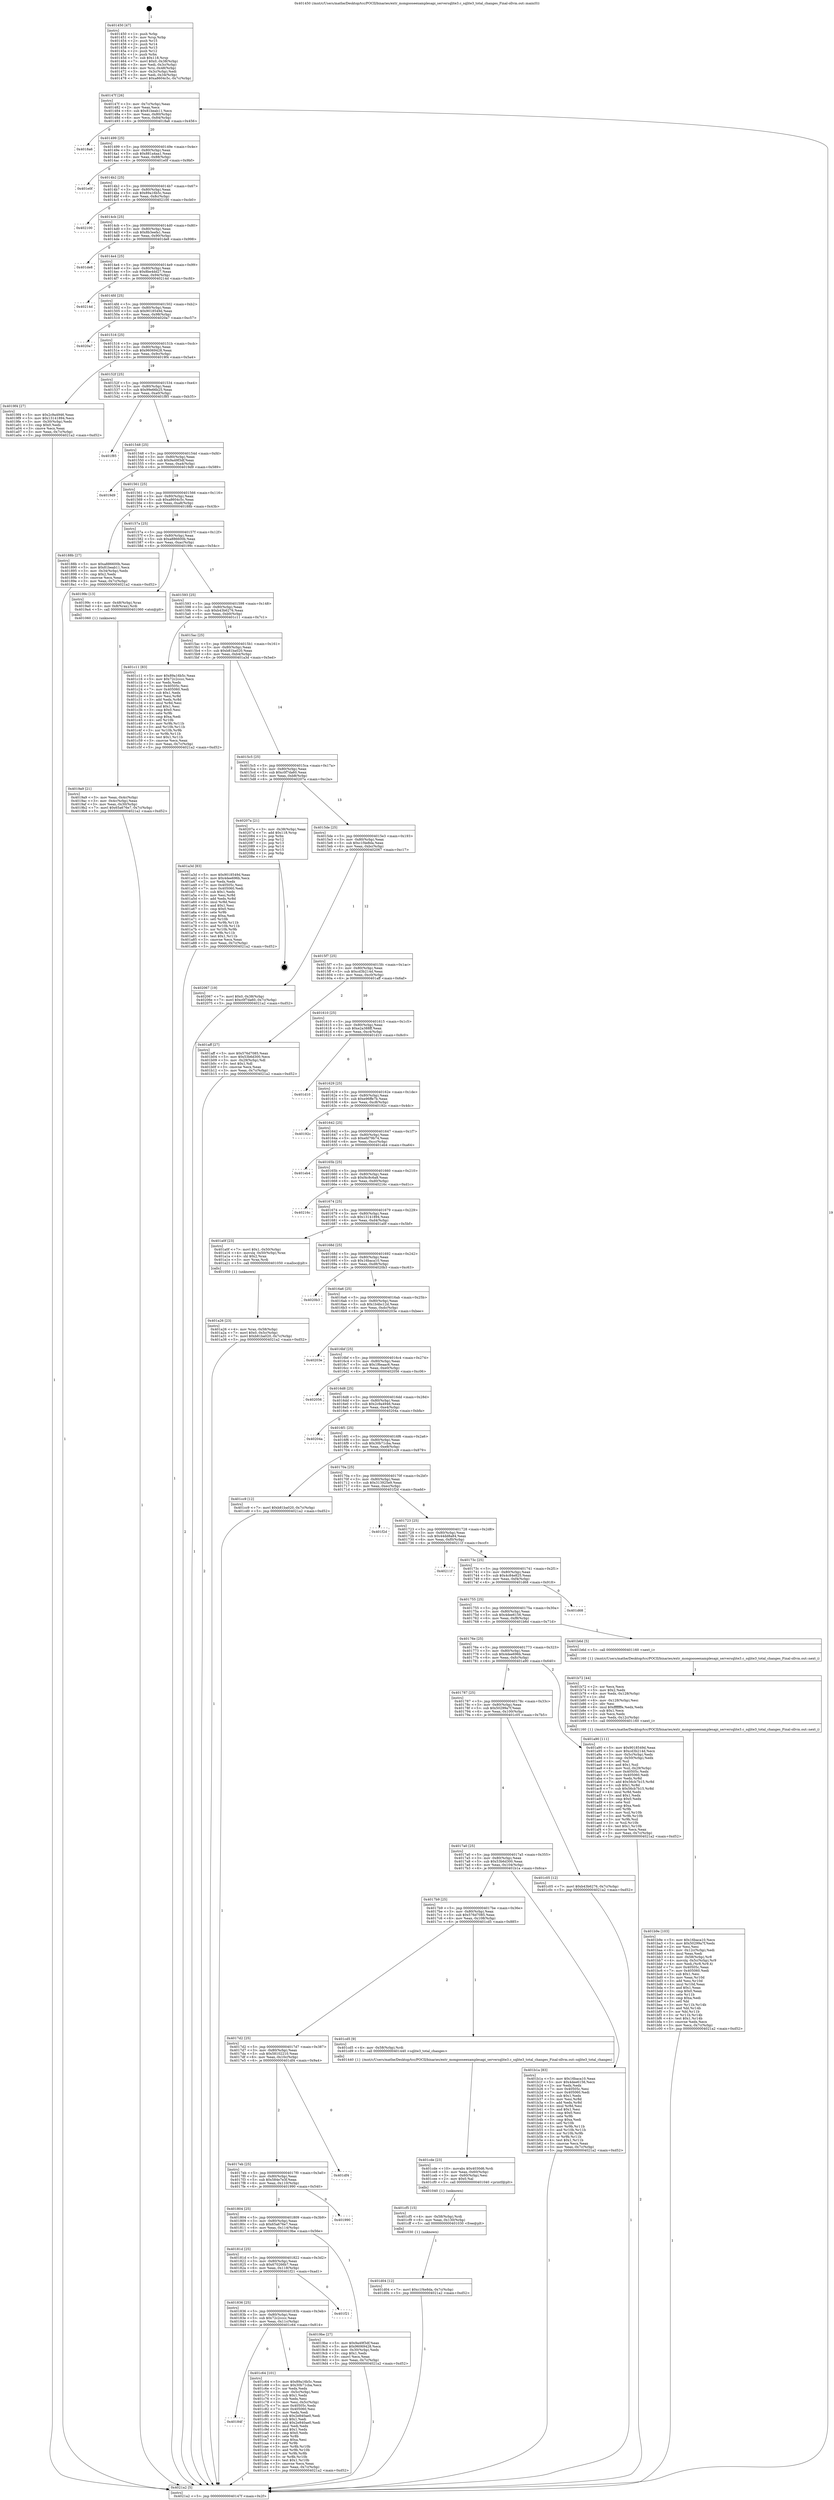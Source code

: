 digraph "0x401450" {
  label = "0x401450 (/mnt/c/Users/mathe/Desktop/tcc/POCII/binaries/extr_mongooseexamplesapi_serversqlite3.c_sqlite3_total_changes_Final-ollvm.out::main(0))"
  labelloc = "t"
  node[shape=record]

  Entry [label="",width=0.3,height=0.3,shape=circle,fillcolor=black,style=filled]
  "0x40147f" [label="{
     0x40147f [26]\l
     | [instrs]\l
     &nbsp;&nbsp;0x40147f \<+3\>: mov -0x7c(%rbp),%eax\l
     &nbsp;&nbsp;0x401482 \<+2\>: mov %eax,%ecx\l
     &nbsp;&nbsp;0x401484 \<+6\>: sub $0x81beab11,%ecx\l
     &nbsp;&nbsp;0x40148a \<+3\>: mov %eax,-0x80(%rbp)\l
     &nbsp;&nbsp;0x40148d \<+6\>: mov %ecx,-0x84(%rbp)\l
     &nbsp;&nbsp;0x401493 \<+6\>: je 00000000004018a6 \<main+0x456\>\l
  }"]
  "0x4018a6" [label="{
     0x4018a6\l
  }", style=dashed]
  "0x401499" [label="{
     0x401499 [25]\l
     | [instrs]\l
     &nbsp;&nbsp;0x401499 \<+5\>: jmp 000000000040149e \<main+0x4e\>\l
     &nbsp;&nbsp;0x40149e \<+3\>: mov -0x80(%rbp),%eax\l
     &nbsp;&nbsp;0x4014a1 \<+5\>: sub $0x881a4aa1,%eax\l
     &nbsp;&nbsp;0x4014a6 \<+6\>: mov %eax,-0x88(%rbp)\l
     &nbsp;&nbsp;0x4014ac \<+6\>: je 0000000000401e0f \<main+0x9bf\>\l
  }"]
  Exit [label="",width=0.3,height=0.3,shape=circle,fillcolor=black,style=filled,peripheries=2]
  "0x401e0f" [label="{
     0x401e0f\l
  }", style=dashed]
  "0x4014b2" [label="{
     0x4014b2 [25]\l
     | [instrs]\l
     &nbsp;&nbsp;0x4014b2 \<+5\>: jmp 00000000004014b7 \<main+0x67\>\l
     &nbsp;&nbsp;0x4014b7 \<+3\>: mov -0x80(%rbp),%eax\l
     &nbsp;&nbsp;0x4014ba \<+5\>: sub $0x89a16b5c,%eax\l
     &nbsp;&nbsp;0x4014bf \<+6\>: mov %eax,-0x8c(%rbp)\l
     &nbsp;&nbsp;0x4014c5 \<+6\>: je 0000000000402100 \<main+0xcb0\>\l
  }"]
  "0x401d04" [label="{
     0x401d04 [12]\l
     | [instrs]\l
     &nbsp;&nbsp;0x401d04 \<+7\>: movl $0xc1f4e8da,-0x7c(%rbp)\l
     &nbsp;&nbsp;0x401d0b \<+5\>: jmp 00000000004021a2 \<main+0xd52\>\l
  }"]
  "0x402100" [label="{
     0x402100\l
  }", style=dashed]
  "0x4014cb" [label="{
     0x4014cb [25]\l
     | [instrs]\l
     &nbsp;&nbsp;0x4014cb \<+5\>: jmp 00000000004014d0 \<main+0x80\>\l
     &nbsp;&nbsp;0x4014d0 \<+3\>: mov -0x80(%rbp),%eax\l
     &nbsp;&nbsp;0x4014d3 \<+5\>: sub $0x8b3eefa1,%eax\l
     &nbsp;&nbsp;0x4014d8 \<+6\>: mov %eax,-0x90(%rbp)\l
     &nbsp;&nbsp;0x4014de \<+6\>: je 0000000000401de8 \<main+0x998\>\l
  }"]
  "0x401cf5" [label="{
     0x401cf5 [15]\l
     | [instrs]\l
     &nbsp;&nbsp;0x401cf5 \<+4\>: mov -0x58(%rbp),%rdi\l
     &nbsp;&nbsp;0x401cf9 \<+6\>: mov %eax,-0x130(%rbp)\l
     &nbsp;&nbsp;0x401cff \<+5\>: call 0000000000401030 \<free@plt\>\l
     | [calls]\l
     &nbsp;&nbsp;0x401030 \{1\} (unknown)\l
  }"]
  "0x401de8" [label="{
     0x401de8\l
  }", style=dashed]
  "0x4014e4" [label="{
     0x4014e4 [25]\l
     | [instrs]\l
     &nbsp;&nbsp;0x4014e4 \<+5\>: jmp 00000000004014e9 \<main+0x99\>\l
     &nbsp;&nbsp;0x4014e9 \<+3\>: mov -0x80(%rbp),%eax\l
     &nbsp;&nbsp;0x4014ec \<+5\>: sub $0x8be4dd27,%eax\l
     &nbsp;&nbsp;0x4014f1 \<+6\>: mov %eax,-0x94(%rbp)\l
     &nbsp;&nbsp;0x4014f7 \<+6\>: je 000000000040214d \<main+0xcfd\>\l
  }"]
  "0x401cde" [label="{
     0x401cde [23]\l
     | [instrs]\l
     &nbsp;&nbsp;0x401cde \<+10\>: movabs $0x4030d6,%rdi\l
     &nbsp;&nbsp;0x401ce8 \<+3\>: mov %eax,-0x60(%rbp)\l
     &nbsp;&nbsp;0x401ceb \<+3\>: mov -0x60(%rbp),%esi\l
     &nbsp;&nbsp;0x401cee \<+2\>: mov $0x0,%al\l
     &nbsp;&nbsp;0x401cf0 \<+5\>: call 0000000000401040 \<printf@plt\>\l
     | [calls]\l
     &nbsp;&nbsp;0x401040 \{1\} (unknown)\l
  }"]
  "0x40214d" [label="{
     0x40214d\l
  }", style=dashed]
  "0x4014fd" [label="{
     0x4014fd [25]\l
     | [instrs]\l
     &nbsp;&nbsp;0x4014fd \<+5\>: jmp 0000000000401502 \<main+0xb2\>\l
     &nbsp;&nbsp;0x401502 \<+3\>: mov -0x80(%rbp),%eax\l
     &nbsp;&nbsp;0x401505 \<+5\>: sub $0x9018549d,%eax\l
     &nbsp;&nbsp;0x40150a \<+6\>: mov %eax,-0x98(%rbp)\l
     &nbsp;&nbsp;0x401510 \<+6\>: je 00000000004020a7 \<main+0xc57\>\l
  }"]
  "0x40184f" [label="{
     0x40184f\l
  }", style=dashed]
  "0x4020a7" [label="{
     0x4020a7\l
  }", style=dashed]
  "0x401516" [label="{
     0x401516 [25]\l
     | [instrs]\l
     &nbsp;&nbsp;0x401516 \<+5\>: jmp 000000000040151b \<main+0xcb\>\l
     &nbsp;&nbsp;0x40151b \<+3\>: mov -0x80(%rbp),%eax\l
     &nbsp;&nbsp;0x40151e \<+5\>: sub $0x96069428,%eax\l
     &nbsp;&nbsp;0x401523 \<+6\>: mov %eax,-0x9c(%rbp)\l
     &nbsp;&nbsp;0x401529 \<+6\>: je 00000000004019f4 \<main+0x5a4\>\l
  }"]
  "0x401c64" [label="{
     0x401c64 [101]\l
     | [instrs]\l
     &nbsp;&nbsp;0x401c64 \<+5\>: mov $0x89a16b5c,%eax\l
     &nbsp;&nbsp;0x401c69 \<+5\>: mov $0x30b71cba,%ecx\l
     &nbsp;&nbsp;0x401c6e \<+2\>: xor %edx,%edx\l
     &nbsp;&nbsp;0x401c70 \<+3\>: mov -0x5c(%rbp),%esi\l
     &nbsp;&nbsp;0x401c73 \<+3\>: sub $0x1,%edx\l
     &nbsp;&nbsp;0x401c76 \<+2\>: sub %edx,%esi\l
     &nbsp;&nbsp;0x401c78 \<+3\>: mov %esi,-0x5c(%rbp)\l
     &nbsp;&nbsp;0x401c7b \<+7\>: mov 0x40505c,%edx\l
     &nbsp;&nbsp;0x401c82 \<+7\>: mov 0x405060,%esi\l
     &nbsp;&nbsp;0x401c89 \<+2\>: mov %edx,%edi\l
     &nbsp;&nbsp;0x401c8b \<+6\>: sub $0x2e840ae0,%edi\l
     &nbsp;&nbsp;0x401c91 \<+3\>: sub $0x1,%edi\l
     &nbsp;&nbsp;0x401c94 \<+6\>: add $0x2e840ae0,%edi\l
     &nbsp;&nbsp;0x401c9a \<+3\>: imul %edi,%edx\l
     &nbsp;&nbsp;0x401c9d \<+3\>: and $0x1,%edx\l
     &nbsp;&nbsp;0x401ca0 \<+3\>: cmp $0x0,%edx\l
     &nbsp;&nbsp;0x401ca3 \<+4\>: sete %r8b\l
     &nbsp;&nbsp;0x401ca7 \<+3\>: cmp $0xa,%esi\l
     &nbsp;&nbsp;0x401caa \<+4\>: setl %r9b\l
     &nbsp;&nbsp;0x401cae \<+3\>: mov %r8b,%r10b\l
     &nbsp;&nbsp;0x401cb1 \<+3\>: and %r9b,%r10b\l
     &nbsp;&nbsp;0x401cb4 \<+3\>: xor %r9b,%r8b\l
     &nbsp;&nbsp;0x401cb7 \<+3\>: or %r8b,%r10b\l
     &nbsp;&nbsp;0x401cba \<+4\>: test $0x1,%r10b\l
     &nbsp;&nbsp;0x401cbe \<+3\>: cmovne %ecx,%eax\l
     &nbsp;&nbsp;0x401cc1 \<+3\>: mov %eax,-0x7c(%rbp)\l
     &nbsp;&nbsp;0x401cc4 \<+5\>: jmp 00000000004021a2 \<main+0xd52\>\l
  }"]
  "0x4019f4" [label="{
     0x4019f4 [27]\l
     | [instrs]\l
     &nbsp;&nbsp;0x4019f4 \<+5\>: mov $0x2c9a4946,%eax\l
     &nbsp;&nbsp;0x4019f9 \<+5\>: mov $0x13141894,%ecx\l
     &nbsp;&nbsp;0x4019fe \<+3\>: mov -0x30(%rbp),%edx\l
     &nbsp;&nbsp;0x401a01 \<+3\>: cmp $0x0,%edx\l
     &nbsp;&nbsp;0x401a04 \<+3\>: cmove %ecx,%eax\l
     &nbsp;&nbsp;0x401a07 \<+3\>: mov %eax,-0x7c(%rbp)\l
     &nbsp;&nbsp;0x401a0a \<+5\>: jmp 00000000004021a2 \<main+0xd52\>\l
  }"]
  "0x40152f" [label="{
     0x40152f [25]\l
     | [instrs]\l
     &nbsp;&nbsp;0x40152f \<+5\>: jmp 0000000000401534 \<main+0xe4\>\l
     &nbsp;&nbsp;0x401534 \<+3\>: mov -0x80(%rbp),%eax\l
     &nbsp;&nbsp;0x401537 \<+5\>: sub $0x99e66b25,%eax\l
     &nbsp;&nbsp;0x40153c \<+6\>: mov %eax,-0xa0(%rbp)\l
     &nbsp;&nbsp;0x401542 \<+6\>: je 0000000000401f85 \<main+0xb35\>\l
  }"]
  "0x401836" [label="{
     0x401836 [25]\l
     | [instrs]\l
     &nbsp;&nbsp;0x401836 \<+5\>: jmp 000000000040183b \<main+0x3eb\>\l
     &nbsp;&nbsp;0x40183b \<+3\>: mov -0x80(%rbp),%eax\l
     &nbsp;&nbsp;0x40183e \<+5\>: sub $0x72c2cccc,%eax\l
     &nbsp;&nbsp;0x401843 \<+6\>: mov %eax,-0x11c(%rbp)\l
     &nbsp;&nbsp;0x401849 \<+6\>: je 0000000000401c64 \<main+0x814\>\l
  }"]
  "0x401f85" [label="{
     0x401f85\l
  }", style=dashed]
  "0x401548" [label="{
     0x401548 [25]\l
     | [instrs]\l
     &nbsp;&nbsp;0x401548 \<+5\>: jmp 000000000040154d \<main+0xfd\>\l
     &nbsp;&nbsp;0x40154d \<+3\>: mov -0x80(%rbp),%eax\l
     &nbsp;&nbsp;0x401550 \<+5\>: sub $0x9a49f3df,%eax\l
     &nbsp;&nbsp;0x401555 \<+6\>: mov %eax,-0xa4(%rbp)\l
     &nbsp;&nbsp;0x40155b \<+6\>: je 00000000004019d9 \<main+0x589\>\l
  }"]
  "0x401f21" [label="{
     0x401f21\l
  }", style=dashed]
  "0x4019d9" [label="{
     0x4019d9\l
  }", style=dashed]
  "0x401561" [label="{
     0x401561 [25]\l
     | [instrs]\l
     &nbsp;&nbsp;0x401561 \<+5\>: jmp 0000000000401566 \<main+0x116\>\l
     &nbsp;&nbsp;0x401566 \<+3\>: mov -0x80(%rbp),%eax\l
     &nbsp;&nbsp;0x401569 \<+5\>: sub $0xa8604c5c,%eax\l
     &nbsp;&nbsp;0x40156e \<+6\>: mov %eax,-0xa8(%rbp)\l
     &nbsp;&nbsp;0x401574 \<+6\>: je 000000000040188b \<main+0x43b\>\l
  }"]
  "0x401b9e" [label="{
     0x401b9e [103]\l
     | [instrs]\l
     &nbsp;&nbsp;0x401b9e \<+5\>: mov $0x16baca10,%ecx\l
     &nbsp;&nbsp;0x401ba3 \<+5\>: mov $0x50299a7f,%edx\l
     &nbsp;&nbsp;0x401ba8 \<+2\>: xor %esi,%esi\l
     &nbsp;&nbsp;0x401baa \<+6\>: mov -0x12c(%rbp),%edi\l
     &nbsp;&nbsp;0x401bb0 \<+3\>: imul %eax,%edi\l
     &nbsp;&nbsp;0x401bb3 \<+4\>: mov -0x58(%rbp),%r8\l
     &nbsp;&nbsp;0x401bb7 \<+4\>: movslq -0x5c(%rbp),%r9\l
     &nbsp;&nbsp;0x401bbb \<+4\>: mov %edi,(%r8,%r9,4)\l
     &nbsp;&nbsp;0x401bbf \<+7\>: mov 0x40505c,%eax\l
     &nbsp;&nbsp;0x401bc6 \<+7\>: mov 0x405060,%edi\l
     &nbsp;&nbsp;0x401bcd \<+3\>: sub $0x1,%esi\l
     &nbsp;&nbsp;0x401bd0 \<+3\>: mov %eax,%r10d\l
     &nbsp;&nbsp;0x401bd3 \<+3\>: add %esi,%r10d\l
     &nbsp;&nbsp;0x401bd6 \<+4\>: imul %r10d,%eax\l
     &nbsp;&nbsp;0x401bda \<+3\>: and $0x1,%eax\l
     &nbsp;&nbsp;0x401bdd \<+3\>: cmp $0x0,%eax\l
     &nbsp;&nbsp;0x401be0 \<+4\>: sete %r11b\l
     &nbsp;&nbsp;0x401be4 \<+3\>: cmp $0xa,%edi\l
     &nbsp;&nbsp;0x401be7 \<+3\>: setl %bl\l
     &nbsp;&nbsp;0x401bea \<+3\>: mov %r11b,%r14b\l
     &nbsp;&nbsp;0x401bed \<+3\>: and %bl,%r14b\l
     &nbsp;&nbsp;0x401bf0 \<+3\>: xor %bl,%r11b\l
     &nbsp;&nbsp;0x401bf3 \<+3\>: or %r11b,%r14b\l
     &nbsp;&nbsp;0x401bf6 \<+4\>: test $0x1,%r14b\l
     &nbsp;&nbsp;0x401bfa \<+3\>: cmovne %edx,%ecx\l
     &nbsp;&nbsp;0x401bfd \<+3\>: mov %ecx,-0x7c(%rbp)\l
     &nbsp;&nbsp;0x401c00 \<+5\>: jmp 00000000004021a2 \<main+0xd52\>\l
  }"]
  "0x40188b" [label="{
     0x40188b [27]\l
     | [instrs]\l
     &nbsp;&nbsp;0x40188b \<+5\>: mov $0xa886600b,%eax\l
     &nbsp;&nbsp;0x401890 \<+5\>: mov $0x81beab11,%ecx\l
     &nbsp;&nbsp;0x401895 \<+3\>: mov -0x34(%rbp),%edx\l
     &nbsp;&nbsp;0x401898 \<+3\>: cmp $0x2,%edx\l
     &nbsp;&nbsp;0x40189b \<+3\>: cmovne %ecx,%eax\l
     &nbsp;&nbsp;0x40189e \<+3\>: mov %eax,-0x7c(%rbp)\l
     &nbsp;&nbsp;0x4018a1 \<+5\>: jmp 00000000004021a2 \<main+0xd52\>\l
  }"]
  "0x40157a" [label="{
     0x40157a [25]\l
     | [instrs]\l
     &nbsp;&nbsp;0x40157a \<+5\>: jmp 000000000040157f \<main+0x12f\>\l
     &nbsp;&nbsp;0x40157f \<+3\>: mov -0x80(%rbp),%eax\l
     &nbsp;&nbsp;0x401582 \<+5\>: sub $0xa886600b,%eax\l
     &nbsp;&nbsp;0x401587 \<+6\>: mov %eax,-0xac(%rbp)\l
     &nbsp;&nbsp;0x40158d \<+6\>: je 000000000040199c \<main+0x54c\>\l
  }"]
  "0x4021a2" [label="{
     0x4021a2 [5]\l
     | [instrs]\l
     &nbsp;&nbsp;0x4021a2 \<+5\>: jmp 000000000040147f \<main+0x2f\>\l
  }"]
  "0x401450" [label="{
     0x401450 [47]\l
     | [instrs]\l
     &nbsp;&nbsp;0x401450 \<+1\>: push %rbp\l
     &nbsp;&nbsp;0x401451 \<+3\>: mov %rsp,%rbp\l
     &nbsp;&nbsp;0x401454 \<+2\>: push %r15\l
     &nbsp;&nbsp;0x401456 \<+2\>: push %r14\l
     &nbsp;&nbsp;0x401458 \<+2\>: push %r13\l
     &nbsp;&nbsp;0x40145a \<+2\>: push %r12\l
     &nbsp;&nbsp;0x40145c \<+1\>: push %rbx\l
     &nbsp;&nbsp;0x40145d \<+7\>: sub $0x118,%rsp\l
     &nbsp;&nbsp;0x401464 \<+7\>: movl $0x0,-0x38(%rbp)\l
     &nbsp;&nbsp;0x40146b \<+3\>: mov %edi,-0x3c(%rbp)\l
     &nbsp;&nbsp;0x40146e \<+4\>: mov %rsi,-0x48(%rbp)\l
     &nbsp;&nbsp;0x401472 \<+3\>: mov -0x3c(%rbp),%edi\l
     &nbsp;&nbsp;0x401475 \<+3\>: mov %edi,-0x34(%rbp)\l
     &nbsp;&nbsp;0x401478 \<+7\>: movl $0xa8604c5c,-0x7c(%rbp)\l
  }"]
  "0x401b72" [label="{
     0x401b72 [44]\l
     | [instrs]\l
     &nbsp;&nbsp;0x401b72 \<+2\>: xor %ecx,%ecx\l
     &nbsp;&nbsp;0x401b74 \<+5\>: mov $0x2,%edx\l
     &nbsp;&nbsp;0x401b79 \<+6\>: mov %edx,-0x128(%rbp)\l
     &nbsp;&nbsp;0x401b7f \<+1\>: cltd\l
     &nbsp;&nbsp;0x401b80 \<+6\>: mov -0x128(%rbp),%esi\l
     &nbsp;&nbsp;0x401b86 \<+2\>: idiv %esi\l
     &nbsp;&nbsp;0x401b88 \<+6\>: imul $0xfffffffe,%edx,%edx\l
     &nbsp;&nbsp;0x401b8e \<+3\>: sub $0x1,%ecx\l
     &nbsp;&nbsp;0x401b91 \<+2\>: sub %ecx,%edx\l
     &nbsp;&nbsp;0x401b93 \<+6\>: mov %edx,-0x12c(%rbp)\l
     &nbsp;&nbsp;0x401b99 \<+5\>: call 0000000000401160 \<next_i\>\l
     | [calls]\l
     &nbsp;&nbsp;0x401160 \{1\} (/mnt/c/Users/mathe/Desktop/tcc/POCII/binaries/extr_mongooseexamplesapi_serversqlite3.c_sqlite3_total_changes_Final-ollvm.out::next_i)\l
  }"]
  "0x40199c" [label="{
     0x40199c [13]\l
     | [instrs]\l
     &nbsp;&nbsp;0x40199c \<+4\>: mov -0x48(%rbp),%rax\l
     &nbsp;&nbsp;0x4019a0 \<+4\>: mov 0x8(%rax),%rdi\l
     &nbsp;&nbsp;0x4019a4 \<+5\>: call 0000000000401060 \<atoi@plt\>\l
     | [calls]\l
     &nbsp;&nbsp;0x401060 \{1\} (unknown)\l
  }"]
  "0x401593" [label="{
     0x401593 [25]\l
     | [instrs]\l
     &nbsp;&nbsp;0x401593 \<+5\>: jmp 0000000000401598 \<main+0x148\>\l
     &nbsp;&nbsp;0x401598 \<+3\>: mov -0x80(%rbp),%eax\l
     &nbsp;&nbsp;0x40159b \<+5\>: sub $0xb43b6276,%eax\l
     &nbsp;&nbsp;0x4015a0 \<+6\>: mov %eax,-0xb0(%rbp)\l
     &nbsp;&nbsp;0x4015a6 \<+6\>: je 0000000000401c11 \<main+0x7c1\>\l
  }"]
  "0x4019a9" [label="{
     0x4019a9 [21]\l
     | [instrs]\l
     &nbsp;&nbsp;0x4019a9 \<+3\>: mov %eax,-0x4c(%rbp)\l
     &nbsp;&nbsp;0x4019ac \<+3\>: mov -0x4c(%rbp),%eax\l
     &nbsp;&nbsp;0x4019af \<+3\>: mov %eax,-0x30(%rbp)\l
     &nbsp;&nbsp;0x4019b2 \<+7\>: movl $0x65a676e7,-0x7c(%rbp)\l
     &nbsp;&nbsp;0x4019b9 \<+5\>: jmp 00000000004021a2 \<main+0xd52\>\l
  }"]
  "0x401a26" [label="{
     0x401a26 [23]\l
     | [instrs]\l
     &nbsp;&nbsp;0x401a26 \<+4\>: mov %rax,-0x58(%rbp)\l
     &nbsp;&nbsp;0x401a2a \<+7\>: movl $0x0,-0x5c(%rbp)\l
     &nbsp;&nbsp;0x401a31 \<+7\>: movl $0xb81ba020,-0x7c(%rbp)\l
     &nbsp;&nbsp;0x401a38 \<+5\>: jmp 00000000004021a2 \<main+0xd52\>\l
  }"]
  "0x401c11" [label="{
     0x401c11 [83]\l
     | [instrs]\l
     &nbsp;&nbsp;0x401c11 \<+5\>: mov $0x89a16b5c,%eax\l
     &nbsp;&nbsp;0x401c16 \<+5\>: mov $0x72c2cccc,%ecx\l
     &nbsp;&nbsp;0x401c1b \<+2\>: xor %edx,%edx\l
     &nbsp;&nbsp;0x401c1d \<+7\>: mov 0x40505c,%esi\l
     &nbsp;&nbsp;0x401c24 \<+7\>: mov 0x405060,%edi\l
     &nbsp;&nbsp;0x401c2b \<+3\>: sub $0x1,%edx\l
     &nbsp;&nbsp;0x401c2e \<+3\>: mov %esi,%r8d\l
     &nbsp;&nbsp;0x401c31 \<+3\>: add %edx,%r8d\l
     &nbsp;&nbsp;0x401c34 \<+4\>: imul %r8d,%esi\l
     &nbsp;&nbsp;0x401c38 \<+3\>: and $0x1,%esi\l
     &nbsp;&nbsp;0x401c3b \<+3\>: cmp $0x0,%esi\l
     &nbsp;&nbsp;0x401c3e \<+4\>: sete %r9b\l
     &nbsp;&nbsp;0x401c42 \<+3\>: cmp $0xa,%edi\l
     &nbsp;&nbsp;0x401c45 \<+4\>: setl %r10b\l
     &nbsp;&nbsp;0x401c49 \<+3\>: mov %r9b,%r11b\l
     &nbsp;&nbsp;0x401c4c \<+3\>: and %r10b,%r11b\l
     &nbsp;&nbsp;0x401c4f \<+3\>: xor %r10b,%r9b\l
     &nbsp;&nbsp;0x401c52 \<+3\>: or %r9b,%r11b\l
     &nbsp;&nbsp;0x401c55 \<+4\>: test $0x1,%r11b\l
     &nbsp;&nbsp;0x401c59 \<+3\>: cmovne %ecx,%eax\l
     &nbsp;&nbsp;0x401c5c \<+3\>: mov %eax,-0x7c(%rbp)\l
     &nbsp;&nbsp;0x401c5f \<+5\>: jmp 00000000004021a2 \<main+0xd52\>\l
  }"]
  "0x4015ac" [label="{
     0x4015ac [25]\l
     | [instrs]\l
     &nbsp;&nbsp;0x4015ac \<+5\>: jmp 00000000004015b1 \<main+0x161\>\l
     &nbsp;&nbsp;0x4015b1 \<+3\>: mov -0x80(%rbp),%eax\l
     &nbsp;&nbsp;0x4015b4 \<+5\>: sub $0xb81ba020,%eax\l
     &nbsp;&nbsp;0x4015b9 \<+6\>: mov %eax,-0xb4(%rbp)\l
     &nbsp;&nbsp;0x4015bf \<+6\>: je 0000000000401a3d \<main+0x5ed\>\l
  }"]
  "0x40181d" [label="{
     0x40181d [25]\l
     | [instrs]\l
     &nbsp;&nbsp;0x40181d \<+5\>: jmp 0000000000401822 \<main+0x3d2\>\l
     &nbsp;&nbsp;0x401822 \<+3\>: mov -0x80(%rbp),%eax\l
     &nbsp;&nbsp;0x401825 \<+5\>: sub $0x670266b7,%eax\l
     &nbsp;&nbsp;0x40182a \<+6\>: mov %eax,-0x118(%rbp)\l
     &nbsp;&nbsp;0x401830 \<+6\>: je 0000000000401f21 \<main+0xad1\>\l
  }"]
  "0x401a3d" [label="{
     0x401a3d [83]\l
     | [instrs]\l
     &nbsp;&nbsp;0x401a3d \<+5\>: mov $0x9018549d,%eax\l
     &nbsp;&nbsp;0x401a42 \<+5\>: mov $0x4dee696b,%ecx\l
     &nbsp;&nbsp;0x401a47 \<+2\>: xor %edx,%edx\l
     &nbsp;&nbsp;0x401a49 \<+7\>: mov 0x40505c,%esi\l
     &nbsp;&nbsp;0x401a50 \<+7\>: mov 0x405060,%edi\l
     &nbsp;&nbsp;0x401a57 \<+3\>: sub $0x1,%edx\l
     &nbsp;&nbsp;0x401a5a \<+3\>: mov %esi,%r8d\l
     &nbsp;&nbsp;0x401a5d \<+3\>: add %edx,%r8d\l
     &nbsp;&nbsp;0x401a60 \<+4\>: imul %r8d,%esi\l
     &nbsp;&nbsp;0x401a64 \<+3\>: and $0x1,%esi\l
     &nbsp;&nbsp;0x401a67 \<+3\>: cmp $0x0,%esi\l
     &nbsp;&nbsp;0x401a6a \<+4\>: sete %r9b\l
     &nbsp;&nbsp;0x401a6e \<+3\>: cmp $0xa,%edi\l
     &nbsp;&nbsp;0x401a71 \<+4\>: setl %r10b\l
     &nbsp;&nbsp;0x401a75 \<+3\>: mov %r9b,%r11b\l
     &nbsp;&nbsp;0x401a78 \<+3\>: and %r10b,%r11b\l
     &nbsp;&nbsp;0x401a7b \<+3\>: xor %r10b,%r9b\l
     &nbsp;&nbsp;0x401a7e \<+3\>: or %r9b,%r11b\l
     &nbsp;&nbsp;0x401a81 \<+4\>: test $0x1,%r11b\l
     &nbsp;&nbsp;0x401a85 \<+3\>: cmovne %ecx,%eax\l
     &nbsp;&nbsp;0x401a88 \<+3\>: mov %eax,-0x7c(%rbp)\l
     &nbsp;&nbsp;0x401a8b \<+5\>: jmp 00000000004021a2 \<main+0xd52\>\l
  }"]
  "0x4015c5" [label="{
     0x4015c5 [25]\l
     | [instrs]\l
     &nbsp;&nbsp;0x4015c5 \<+5\>: jmp 00000000004015ca \<main+0x17a\>\l
     &nbsp;&nbsp;0x4015ca \<+3\>: mov -0x80(%rbp),%eax\l
     &nbsp;&nbsp;0x4015cd \<+5\>: sub $0xc0f7da60,%eax\l
     &nbsp;&nbsp;0x4015d2 \<+6\>: mov %eax,-0xb8(%rbp)\l
     &nbsp;&nbsp;0x4015d8 \<+6\>: je 000000000040207a \<main+0xc2a\>\l
  }"]
  "0x4019be" [label="{
     0x4019be [27]\l
     | [instrs]\l
     &nbsp;&nbsp;0x4019be \<+5\>: mov $0x9a49f3df,%eax\l
     &nbsp;&nbsp;0x4019c3 \<+5\>: mov $0x96069428,%ecx\l
     &nbsp;&nbsp;0x4019c8 \<+3\>: mov -0x30(%rbp),%edx\l
     &nbsp;&nbsp;0x4019cb \<+3\>: cmp $0x1,%edx\l
     &nbsp;&nbsp;0x4019ce \<+3\>: cmovl %ecx,%eax\l
     &nbsp;&nbsp;0x4019d1 \<+3\>: mov %eax,-0x7c(%rbp)\l
     &nbsp;&nbsp;0x4019d4 \<+5\>: jmp 00000000004021a2 \<main+0xd52\>\l
  }"]
  "0x40207a" [label="{
     0x40207a [21]\l
     | [instrs]\l
     &nbsp;&nbsp;0x40207a \<+3\>: mov -0x38(%rbp),%eax\l
     &nbsp;&nbsp;0x40207d \<+7\>: add $0x118,%rsp\l
     &nbsp;&nbsp;0x402084 \<+1\>: pop %rbx\l
     &nbsp;&nbsp;0x402085 \<+2\>: pop %r12\l
     &nbsp;&nbsp;0x402087 \<+2\>: pop %r13\l
     &nbsp;&nbsp;0x402089 \<+2\>: pop %r14\l
     &nbsp;&nbsp;0x40208b \<+2\>: pop %r15\l
     &nbsp;&nbsp;0x40208d \<+1\>: pop %rbp\l
     &nbsp;&nbsp;0x40208e \<+1\>: ret\l
  }"]
  "0x4015de" [label="{
     0x4015de [25]\l
     | [instrs]\l
     &nbsp;&nbsp;0x4015de \<+5\>: jmp 00000000004015e3 \<main+0x193\>\l
     &nbsp;&nbsp;0x4015e3 \<+3\>: mov -0x80(%rbp),%eax\l
     &nbsp;&nbsp;0x4015e6 \<+5\>: sub $0xc1f4e8da,%eax\l
     &nbsp;&nbsp;0x4015eb \<+6\>: mov %eax,-0xbc(%rbp)\l
     &nbsp;&nbsp;0x4015f1 \<+6\>: je 0000000000402067 \<main+0xc17\>\l
  }"]
  "0x401804" [label="{
     0x401804 [25]\l
     | [instrs]\l
     &nbsp;&nbsp;0x401804 \<+5\>: jmp 0000000000401809 \<main+0x3b9\>\l
     &nbsp;&nbsp;0x401809 \<+3\>: mov -0x80(%rbp),%eax\l
     &nbsp;&nbsp;0x40180c \<+5\>: sub $0x65a676e7,%eax\l
     &nbsp;&nbsp;0x401811 \<+6\>: mov %eax,-0x114(%rbp)\l
     &nbsp;&nbsp;0x401817 \<+6\>: je 00000000004019be \<main+0x56e\>\l
  }"]
  "0x402067" [label="{
     0x402067 [19]\l
     | [instrs]\l
     &nbsp;&nbsp;0x402067 \<+7\>: movl $0x0,-0x38(%rbp)\l
     &nbsp;&nbsp;0x40206e \<+7\>: movl $0xc0f7da60,-0x7c(%rbp)\l
     &nbsp;&nbsp;0x402075 \<+5\>: jmp 00000000004021a2 \<main+0xd52\>\l
  }"]
  "0x4015f7" [label="{
     0x4015f7 [25]\l
     | [instrs]\l
     &nbsp;&nbsp;0x4015f7 \<+5\>: jmp 00000000004015fc \<main+0x1ac\>\l
     &nbsp;&nbsp;0x4015fc \<+3\>: mov -0x80(%rbp),%eax\l
     &nbsp;&nbsp;0x4015ff \<+5\>: sub $0xcd3b214d,%eax\l
     &nbsp;&nbsp;0x401604 \<+6\>: mov %eax,-0xc0(%rbp)\l
     &nbsp;&nbsp;0x40160a \<+6\>: je 0000000000401aff \<main+0x6af\>\l
  }"]
  "0x401990" [label="{
     0x401990\l
  }", style=dashed]
  "0x401aff" [label="{
     0x401aff [27]\l
     | [instrs]\l
     &nbsp;&nbsp;0x401aff \<+5\>: mov $0x576d7085,%eax\l
     &nbsp;&nbsp;0x401b04 \<+5\>: mov $0x53b6d300,%ecx\l
     &nbsp;&nbsp;0x401b09 \<+3\>: mov -0x29(%rbp),%dl\l
     &nbsp;&nbsp;0x401b0c \<+3\>: test $0x1,%dl\l
     &nbsp;&nbsp;0x401b0f \<+3\>: cmovne %ecx,%eax\l
     &nbsp;&nbsp;0x401b12 \<+3\>: mov %eax,-0x7c(%rbp)\l
     &nbsp;&nbsp;0x401b15 \<+5\>: jmp 00000000004021a2 \<main+0xd52\>\l
  }"]
  "0x401610" [label="{
     0x401610 [25]\l
     | [instrs]\l
     &nbsp;&nbsp;0x401610 \<+5\>: jmp 0000000000401615 \<main+0x1c5\>\l
     &nbsp;&nbsp;0x401615 \<+3\>: mov -0x80(%rbp),%eax\l
     &nbsp;&nbsp;0x401618 \<+5\>: sub $0xe2a388ff,%eax\l
     &nbsp;&nbsp;0x40161d \<+6\>: mov %eax,-0xc4(%rbp)\l
     &nbsp;&nbsp;0x401623 \<+6\>: je 0000000000401d10 \<main+0x8c0\>\l
  }"]
  "0x4017eb" [label="{
     0x4017eb [25]\l
     | [instrs]\l
     &nbsp;&nbsp;0x4017eb \<+5\>: jmp 00000000004017f0 \<main+0x3a0\>\l
     &nbsp;&nbsp;0x4017f0 \<+3\>: mov -0x80(%rbp),%eax\l
     &nbsp;&nbsp;0x4017f3 \<+5\>: sub $0x584e7e3f,%eax\l
     &nbsp;&nbsp;0x4017f8 \<+6\>: mov %eax,-0x110(%rbp)\l
     &nbsp;&nbsp;0x4017fe \<+6\>: je 0000000000401990 \<main+0x540\>\l
  }"]
  "0x401d10" [label="{
     0x401d10\l
  }", style=dashed]
  "0x401629" [label="{
     0x401629 [25]\l
     | [instrs]\l
     &nbsp;&nbsp;0x401629 \<+5\>: jmp 000000000040162e \<main+0x1de\>\l
     &nbsp;&nbsp;0x40162e \<+3\>: mov -0x80(%rbp),%eax\l
     &nbsp;&nbsp;0x401631 \<+5\>: sub $0xe96ffe7b,%eax\l
     &nbsp;&nbsp;0x401636 \<+6\>: mov %eax,-0xc8(%rbp)\l
     &nbsp;&nbsp;0x40163c \<+6\>: je 000000000040192c \<main+0x4dc\>\l
  }"]
  "0x401df4" [label="{
     0x401df4\l
  }", style=dashed]
  "0x40192c" [label="{
     0x40192c\l
  }", style=dashed]
  "0x401642" [label="{
     0x401642 [25]\l
     | [instrs]\l
     &nbsp;&nbsp;0x401642 \<+5\>: jmp 0000000000401647 \<main+0x1f7\>\l
     &nbsp;&nbsp;0x401647 \<+3\>: mov -0x80(%rbp),%eax\l
     &nbsp;&nbsp;0x40164a \<+5\>: sub $0xefd79b74,%eax\l
     &nbsp;&nbsp;0x40164f \<+6\>: mov %eax,-0xcc(%rbp)\l
     &nbsp;&nbsp;0x401655 \<+6\>: je 0000000000401eb4 \<main+0xa64\>\l
  }"]
  "0x4017d2" [label="{
     0x4017d2 [25]\l
     | [instrs]\l
     &nbsp;&nbsp;0x4017d2 \<+5\>: jmp 00000000004017d7 \<main+0x387\>\l
     &nbsp;&nbsp;0x4017d7 \<+3\>: mov -0x80(%rbp),%eax\l
     &nbsp;&nbsp;0x4017da \<+5\>: sub $0x58102210,%eax\l
     &nbsp;&nbsp;0x4017df \<+6\>: mov %eax,-0x10c(%rbp)\l
     &nbsp;&nbsp;0x4017e5 \<+6\>: je 0000000000401df4 \<main+0x9a4\>\l
  }"]
  "0x401eb4" [label="{
     0x401eb4\l
  }", style=dashed]
  "0x40165b" [label="{
     0x40165b [25]\l
     | [instrs]\l
     &nbsp;&nbsp;0x40165b \<+5\>: jmp 0000000000401660 \<main+0x210\>\l
     &nbsp;&nbsp;0x401660 \<+3\>: mov -0x80(%rbp),%eax\l
     &nbsp;&nbsp;0x401663 \<+5\>: sub $0xf4c8c6a8,%eax\l
     &nbsp;&nbsp;0x401668 \<+6\>: mov %eax,-0xd0(%rbp)\l
     &nbsp;&nbsp;0x40166e \<+6\>: je 000000000040216c \<main+0xd1c\>\l
  }"]
  "0x401cd5" [label="{
     0x401cd5 [9]\l
     | [instrs]\l
     &nbsp;&nbsp;0x401cd5 \<+4\>: mov -0x58(%rbp),%rdi\l
     &nbsp;&nbsp;0x401cd9 \<+5\>: call 0000000000401440 \<sqlite3_total_changes\>\l
     | [calls]\l
     &nbsp;&nbsp;0x401440 \{1\} (/mnt/c/Users/mathe/Desktop/tcc/POCII/binaries/extr_mongooseexamplesapi_serversqlite3.c_sqlite3_total_changes_Final-ollvm.out::sqlite3_total_changes)\l
  }"]
  "0x40216c" [label="{
     0x40216c\l
  }", style=dashed]
  "0x401674" [label="{
     0x401674 [25]\l
     | [instrs]\l
     &nbsp;&nbsp;0x401674 \<+5\>: jmp 0000000000401679 \<main+0x229\>\l
     &nbsp;&nbsp;0x401679 \<+3\>: mov -0x80(%rbp),%eax\l
     &nbsp;&nbsp;0x40167c \<+5\>: sub $0x13141894,%eax\l
     &nbsp;&nbsp;0x401681 \<+6\>: mov %eax,-0xd4(%rbp)\l
     &nbsp;&nbsp;0x401687 \<+6\>: je 0000000000401a0f \<main+0x5bf\>\l
  }"]
  "0x4017b9" [label="{
     0x4017b9 [25]\l
     | [instrs]\l
     &nbsp;&nbsp;0x4017b9 \<+5\>: jmp 00000000004017be \<main+0x36e\>\l
     &nbsp;&nbsp;0x4017be \<+3\>: mov -0x80(%rbp),%eax\l
     &nbsp;&nbsp;0x4017c1 \<+5\>: sub $0x576d7085,%eax\l
     &nbsp;&nbsp;0x4017c6 \<+6\>: mov %eax,-0x108(%rbp)\l
     &nbsp;&nbsp;0x4017cc \<+6\>: je 0000000000401cd5 \<main+0x885\>\l
  }"]
  "0x401a0f" [label="{
     0x401a0f [23]\l
     | [instrs]\l
     &nbsp;&nbsp;0x401a0f \<+7\>: movl $0x1,-0x50(%rbp)\l
     &nbsp;&nbsp;0x401a16 \<+4\>: movslq -0x50(%rbp),%rax\l
     &nbsp;&nbsp;0x401a1a \<+4\>: shl $0x2,%rax\l
     &nbsp;&nbsp;0x401a1e \<+3\>: mov %rax,%rdi\l
     &nbsp;&nbsp;0x401a21 \<+5\>: call 0000000000401050 \<malloc@plt\>\l
     | [calls]\l
     &nbsp;&nbsp;0x401050 \{1\} (unknown)\l
  }"]
  "0x40168d" [label="{
     0x40168d [25]\l
     | [instrs]\l
     &nbsp;&nbsp;0x40168d \<+5\>: jmp 0000000000401692 \<main+0x242\>\l
     &nbsp;&nbsp;0x401692 \<+3\>: mov -0x80(%rbp),%eax\l
     &nbsp;&nbsp;0x401695 \<+5\>: sub $0x16baca10,%eax\l
     &nbsp;&nbsp;0x40169a \<+6\>: mov %eax,-0xd8(%rbp)\l
     &nbsp;&nbsp;0x4016a0 \<+6\>: je 00000000004020b3 \<main+0xc63\>\l
  }"]
  "0x401b1a" [label="{
     0x401b1a [83]\l
     | [instrs]\l
     &nbsp;&nbsp;0x401b1a \<+5\>: mov $0x16baca10,%eax\l
     &nbsp;&nbsp;0x401b1f \<+5\>: mov $0x4dee6156,%ecx\l
     &nbsp;&nbsp;0x401b24 \<+2\>: xor %edx,%edx\l
     &nbsp;&nbsp;0x401b26 \<+7\>: mov 0x40505c,%esi\l
     &nbsp;&nbsp;0x401b2d \<+7\>: mov 0x405060,%edi\l
     &nbsp;&nbsp;0x401b34 \<+3\>: sub $0x1,%edx\l
     &nbsp;&nbsp;0x401b37 \<+3\>: mov %esi,%r8d\l
     &nbsp;&nbsp;0x401b3a \<+3\>: add %edx,%r8d\l
     &nbsp;&nbsp;0x401b3d \<+4\>: imul %r8d,%esi\l
     &nbsp;&nbsp;0x401b41 \<+3\>: and $0x1,%esi\l
     &nbsp;&nbsp;0x401b44 \<+3\>: cmp $0x0,%esi\l
     &nbsp;&nbsp;0x401b47 \<+4\>: sete %r9b\l
     &nbsp;&nbsp;0x401b4b \<+3\>: cmp $0xa,%edi\l
     &nbsp;&nbsp;0x401b4e \<+4\>: setl %r10b\l
     &nbsp;&nbsp;0x401b52 \<+3\>: mov %r9b,%r11b\l
     &nbsp;&nbsp;0x401b55 \<+3\>: and %r10b,%r11b\l
     &nbsp;&nbsp;0x401b58 \<+3\>: xor %r10b,%r9b\l
     &nbsp;&nbsp;0x401b5b \<+3\>: or %r9b,%r11b\l
     &nbsp;&nbsp;0x401b5e \<+4\>: test $0x1,%r11b\l
     &nbsp;&nbsp;0x401b62 \<+3\>: cmovne %ecx,%eax\l
     &nbsp;&nbsp;0x401b65 \<+3\>: mov %eax,-0x7c(%rbp)\l
     &nbsp;&nbsp;0x401b68 \<+5\>: jmp 00000000004021a2 \<main+0xd52\>\l
  }"]
  "0x4020b3" [label="{
     0x4020b3\l
  }", style=dashed]
  "0x4016a6" [label="{
     0x4016a6 [25]\l
     | [instrs]\l
     &nbsp;&nbsp;0x4016a6 \<+5\>: jmp 00000000004016ab \<main+0x25b\>\l
     &nbsp;&nbsp;0x4016ab \<+3\>: mov -0x80(%rbp),%eax\l
     &nbsp;&nbsp;0x4016ae \<+5\>: sub $0x1b4bc12d,%eax\l
     &nbsp;&nbsp;0x4016b3 \<+6\>: mov %eax,-0xdc(%rbp)\l
     &nbsp;&nbsp;0x4016b9 \<+6\>: je 000000000040203e \<main+0xbee\>\l
  }"]
  "0x4017a0" [label="{
     0x4017a0 [25]\l
     | [instrs]\l
     &nbsp;&nbsp;0x4017a0 \<+5\>: jmp 00000000004017a5 \<main+0x355\>\l
     &nbsp;&nbsp;0x4017a5 \<+3\>: mov -0x80(%rbp),%eax\l
     &nbsp;&nbsp;0x4017a8 \<+5\>: sub $0x53b6d300,%eax\l
     &nbsp;&nbsp;0x4017ad \<+6\>: mov %eax,-0x104(%rbp)\l
     &nbsp;&nbsp;0x4017b3 \<+6\>: je 0000000000401b1a \<main+0x6ca\>\l
  }"]
  "0x40203e" [label="{
     0x40203e\l
  }", style=dashed]
  "0x4016bf" [label="{
     0x4016bf [25]\l
     | [instrs]\l
     &nbsp;&nbsp;0x4016bf \<+5\>: jmp 00000000004016c4 \<main+0x274\>\l
     &nbsp;&nbsp;0x4016c4 \<+3\>: mov -0x80(%rbp),%eax\l
     &nbsp;&nbsp;0x4016c7 \<+5\>: sub $0x1f6eaac6,%eax\l
     &nbsp;&nbsp;0x4016cc \<+6\>: mov %eax,-0xe0(%rbp)\l
     &nbsp;&nbsp;0x4016d2 \<+6\>: je 0000000000402056 \<main+0xc06\>\l
  }"]
  "0x401c05" [label="{
     0x401c05 [12]\l
     | [instrs]\l
     &nbsp;&nbsp;0x401c05 \<+7\>: movl $0xb43b6276,-0x7c(%rbp)\l
     &nbsp;&nbsp;0x401c0c \<+5\>: jmp 00000000004021a2 \<main+0xd52\>\l
  }"]
  "0x402056" [label="{
     0x402056\l
  }", style=dashed]
  "0x4016d8" [label="{
     0x4016d8 [25]\l
     | [instrs]\l
     &nbsp;&nbsp;0x4016d8 \<+5\>: jmp 00000000004016dd \<main+0x28d\>\l
     &nbsp;&nbsp;0x4016dd \<+3\>: mov -0x80(%rbp),%eax\l
     &nbsp;&nbsp;0x4016e0 \<+5\>: sub $0x2c9a4946,%eax\l
     &nbsp;&nbsp;0x4016e5 \<+6\>: mov %eax,-0xe4(%rbp)\l
     &nbsp;&nbsp;0x4016eb \<+6\>: je 000000000040204a \<main+0xbfa\>\l
  }"]
  "0x401787" [label="{
     0x401787 [25]\l
     | [instrs]\l
     &nbsp;&nbsp;0x401787 \<+5\>: jmp 000000000040178c \<main+0x33c\>\l
     &nbsp;&nbsp;0x40178c \<+3\>: mov -0x80(%rbp),%eax\l
     &nbsp;&nbsp;0x40178f \<+5\>: sub $0x50299a7f,%eax\l
     &nbsp;&nbsp;0x401794 \<+6\>: mov %eax,-0x100(%rbp)\l
     &nbsp;&nbsp;0x40179a \<+6\>: je 0000000000401c05 \<main+0x7b5\>\l
  }"]
  "0x40204a" [label="{
     0x40204a\l
  }", style=dashed]
  "0x4016f1" [label="{
     0x4016f1 [25]\l
     | [instrs]\l
     &nbsp;&nbsp;0x4016f1 \<+5\>: jmp 00000000004016f6 \<main+0x2a6\>\l
     &nbsp;&nbsp;0x4016f6 \<+3\>: mov -0x80(%rbp),%eax\l
     &nbsp;&nbsp;0x4016f9 \<+5\>: sub $0x30b71cba,%eax\l
     &nbsp;&nbsp;0x4016fe \<+6\>: mov %eax,-0xe8(%rbp)\l
     &nbsp;&nbsp;0x401704 \<+6\>: je 0000000000401cc9 \<main+0x879\>\l
  }"]
  "0x401a90" [label="{
     0x401a90 [111]\l
     | [instrs]\l
     &nbsp;&nbsp;0x401a90 \<+5\>: mov $0x9018549d,%eax\l
     &nbsp;&nbsp;0x401a95 \<+5\>: mov $0xcd3b214d,%ecx\l
     &nbsp;&nbsp;0x401a9a \<+3\>: mov -0x5c(%rbp),%edx\l
     &nbsp;&nbsp;0x401a9d \<+3\>: cmp -0x50(%rbp),%edx\l
     &nbsp;&nbsp;0x401aa0 \<+4\>: setl %sil\l
     &nbsp;&nbsp;0x401aa4 \<+4\>: and $0x1,%sil\l
     &nbsp;&nbsp;0x401aa8 \<+4\>: mov %sil,-0x29(%rbp)\l
     &nbsp;&nbsp;0x401aac \<+7\>: mov 0x40505c,%edx\l
     &nbsp;&nbsp;0x401ab3 \<+7\>: mov 0x405060,%edi\l
     &nbsp;&nbsp;0x401aba \<+3\>: mov %edx,%r8d\l
     &nbsp;&nbsp;0x401abd \<+7\>: add $0x56cb7b15,%r8d\l
     &nbsp;&nbsp;0x401ac4 \<+4\>: sub $0x1,%r8d\l
     &nbsp;&nbsp;0x401ac8 \<+7\>: sub $0x56cb7b15,%r8d\l
     &nbsp;&nbsp;0x401acf \<+4\>: imul %r8d,%edx\l
     &nbsp;&nbsp;0x401ad3 \<+3\>: and $0x1,%edx\l
     &nbsp;&nbsp;0x401ad6 \<+3\>: cmp $0x0,%edx\l
     &nbsp;&nbsp;0x401ad9 \<+4\>: sete %sil\l
     &nbsp;&nbsp;0x401add \<+3\>: cmp $0xa,%edi\l
     &nbsp;&nbsp;0x401ae0 \<+4\>: setl %r9b\l
     &nbsp;&nbsp;0x401ae4 \<+3\>: mov %sil,%r10b\l
     &nbsp;&nbsp;0x401ae7 \<+3\>: and %r9b,%r10b\l
     &nbsp;&nbsp;0x401aea \<+3\>: xor %r9b,%sil\l
     &nbsp;&nbsp;0x401aed \<+3\>: or %sil,%r10b\l
     &nbsp;&nbsp;0x401af0 \<+4\>: test $0x1,%r10b\l
     &nbsp;&nbsp;0x401af4 \<+3\>: cmovne %ecx,%eax\l
     &nbsp;&nbsp;0x401af7 \<+3\>: mov %eax,-0x7c(%rbp)\l
     &nbsp;&nbsp;0x401afa \<+5\>: jmp 00000000004021a2 \<main+0xd52\>\l
  }"]
  "0x401cc9" [label="{
     0x401cc9 [12]\l
     | [instrs]\l
     &nbsp;&nbsp;0x401cc9 \<+7\>: movl $0xb81ba020,-0x7c(%rbp)\l
     &nbsp;&nbsp;0x401cd0 \<+5\>: jmp 00000000004021a2 \<main+0xd52\>\l
  }"]
  "0x40170a" [label="{
     0x40170a [25]\l
     | [instrs]\l
     &nbsp;&nbsp;0x40170a \<+5\>: jmp 000000000040170f \<main+0x2bf\>\l
     &nbsp;&nbsp;0x40170f \<+3\>: mov -0x80(%rbp),%eax\l
     &nbsp;&nbsp;0x401712 \<+5\>: sub $0x313925e9,%eax\l
     &nbsp;&nbsp;0x401717 \<+6\>: mov %eax,-0xec(%rbp)\l
     &nbsp;&nbsp;0x40171d \<+6\>: je 0000000000401f2d \<main+0xadd\>\l
  }"]
  "0x40176e" [label="{
     0x40176e [25]\l
     | [instrs]\l
     &nbsp;&nbsp;0x40176e \<+5\>: jmp 0000000000401773 \<main+0x323\>\l
     &nbsp;&nbsp;0x401773 \<+3\>: mov -0x80(%rbp),%eax\l
     &nbsp;&nbsp;0x401776 \<+5\>: sub $0x4dee696b,%eax\l
     &nbsp;&nbsp;0x40177b \<+6\>: mov %eax,-0xfc(%rbp)\l
     &nbsp;&nbsp;0x401781 \<+6\>: je 0000000000401a90 \<main+0x640\>\l
  }"]
  "0x401f2d" [label="{
     0x401f2d\l
  }", style=dashed]
  "0x401723" [label="{
     0x401723 [25]\l
     | [instrs]\l
     &nbsp;&nbsp;0x401723 \<+5\>: jmp 0000000000401728 \<main+0x2d8\>\l
     &nbsp;&nbsp;0x401728 \<+3\>: mov -0x80(%rbp),%eax\l
     &nbsp;&nbsp;0x40172b \<+5\>: sub $0x44dd8a84,%eax\l
     &nbsp;&nbsp;0x401730 \<+6\>: mov %eax,-0xf0(%rbp)\l
     &nbsp;&nbsp;0x401736 \<+6\>: je 000000000040211f \<main+0xccf\>\l
  }"]
  "0x401b6d" [label="{
     0x401b6d [5]\l
     | [instrs]\l
     &nbsp;&nbsp;0x401b6d \<+5\>: call 0000000000401160 \<next_i\>\l
     | [calls]\l
     &nbsp;&nbsp;0x401160 \{1\} (/mnt/c/Users/mathe/Desktop/tcc/POCII/binaries/extr_mongooseexamplesapi_serversqlite3.c_sqlite3_total_changes_Final-ollvm.out::next_i)\l
  }"]
  "0x40211f" [label="{
     0x40211f\l
  }", style=dashed]
  "0x40173c" [label="{
     0x40173c [25]\l
     | [instrs]\l
     &nbsp;&nbsp;0x40173c \<+5\>: jmp 0000000000401741 \<main+0x2f1\>\l
     &nbsp;&nbsp;0x401741 \<+3\>: mov -0x80(%rbp),%eax\l
     &nbsp;&nbsp;0x401744 \<+5\>: sub $0x4c84e825,%eax\l
     &nbsp;&nbsp;0x401749 \<+6\>: mov %eax,-0xf4(%rbp)\l
     &nbsp;&nbsp;0x40174f \<+6\>: je 0000000000401d68 \<main+0x918\>\l
  }"]
  "0x401755" [label="{
     0x401755 [25]\l
     | [instrs]\l
     &nbsp;&nbsp;0x401755 \<+5\>: jmp 000000000040175a \<main+0x30a\>\l
     &nbsp;&nbsp;0x40175a \<+3\>: mov -0x80(%rbp),%eax\l
     &nbsp;&nbsp;0x40175d \<+5\>: sub $0x4dee6156,%eax\l
     &nbsp;&nbsp;0x401762 \<+6\>: mov %eax,-0xf8(%rbp)\l
     &nbsp;&nbsp;0x401768 \<+6\>: je 0000000000401b6d \<main+0x71d\>\l
  }"]
  "0x401d68" [label="{
     0x401d68\l
  }", style=dashed]
  Entry -> "0x401450" [label=" 1"]
  "0x40147f" -> "0x4018a6" [label=" 0"]
  "0x40147f" -> "0x401499" [label=" 20"]
  "0x40207a" -> Exit [label=" 1"]
  "0x401499" -> "0x401e0f" [label=" 0"]
  "0x401499" -> "0x4014b2" [label=" 20"]
  "0x402067" -> "0x4021a2" [label=" 1"]
  "0x4014b2" -> "0x402100" [label=" 0"]
  "0x4014b2" -> "0x4014cb" [label=" 20"]
  "0x401d04" -> "0x4021a2" [label=" 1"]
  "0x4014cb" -> "0x401de8" [label=" 0"]
  "0x4014cb" -> "0x4014e4" [label=" 20"]
  "0x401cf5" -> "0x401d04" [label=" 1"]
  "0x4014e4" -> "0x40214d" [label=" 0"]
  "0x4014e4" -> "0x4014fd" [label=" 20"]
  "0x401cde" -> "0x401cf5" [label=" 1"]
  "0x4014fd" -> "0x4020a7" [label=" 0"]
  "0x4014fd" -> "0x401516" [label=" 20"]
  "0x401cd5" -> "0x401cde" [label=" 1"]
  "0x401516" -> "0x4019f4" [label=" 1"]
  "0x401516" -> "0x40152f" [label=" 19"]
  "0x401cc9" -> "0x4021a2" [label=" 1"]
  "0x40152f" -> "0x401f85" [label=" 0"]
  "0x40152f" -> "0x401548" [label=" 19"]
  "0x401836" -> "0x40184f" [label=" 0"]
  "0x401548" -> "0x4019d9" [label=" 0"]
  "0x401548" -> "0x401561" [label=" 19"]
  "0x401836" -> "0x401c64" [label=" 1"]
  "0x401561" -> "0x40188b" [label=" 1"]
  "0x401561" -> "0x40157a" [label=" 18"]
  "0x40188b" -> "0x4021a2" [label=" 1"]
  "0x401450" -> "0x40147f" [label=" 1"]
  "0x4021a2" -> "0x40147f" [label=" 19"]
  "0x40181d" -> "0x401836" [label=" 1"]
  "0x40157a" -> "0x40199c" [label=" 1"]
  "0x40157a" -> "0x401593" [label=" 17"]
  "0x40199c" -> "0x4019a9" [label=" 1"]
  "0x4019a9" -> "0x4021a2" [label=" 1"]
  "0x40181d" -> "0x401f21" [label=" 0"]
  "0x401593" -> "0x401c11" [label=" 1"]
  "0x401593" -> "0x4015ac" [label=" 16"]
  "0x401c64" -> "0x4021a2" [label=" 1"]
  "0x4015ac" -> "0x401a3d" [label=" 2"]
  "0x4015ac" -> "0x4015c5" [label=" 14"]
  "0x401c11" -> "0x4021a2" [label=" 1"]
  "0x4015c5" -> "0x40207a" [label=" 1"]
  "0x4015c5" -> "0x4015de" [label=" 13"]
  "0x401c05" -> "0x4021a2" [label=" 1"]
  "0x4015de" -> "0x402067" [label=" 1"]
  "0x4015de" -> "0x4015f7" [label=" 12"]
  "0x401b72" -> "0x401b9e" [label=" 1"]
  "0x4015f7" -> "0x401aff" [label=" 2"]
  "0x4015f7" -> "0x401610" [label=" 10"]
  "0x401b6d" -> "0x401b72" [label=" 1"]
  "0x401610" -> "0x401d10" [label=" 0"]
  "0x401610" -> "0x401629" [label=" 10"]
  "0x401aff" -> "0x4021a2" [label=" 2"]
  "0x401629" -> "0x40192c" [label=" 0"]
  "0x401629" -> "0x401642" [label=" 10"]
  "0x401a90" -> "0x4021a2" [label=" 2"]
  "0x401642" -> "0x401eb4" [label=" 0"]
  "0x401642" -> "0x40165b" [label=" 10"]
  "0x401a26" -> "0x4021a2" [label=" 1"]
  "0x40165b" -> "0x40216c" [label=" 0"]
  "0x40165b" -> "0x401674" [label=" 10"]
  "0x401a0f" -> "0x401a26" [label=" 1"]
  "0x401674" -> "0x401a0f" [label=" 1"]
  "0x401674" -> "0x40168d" [label=" 9"]
  "0x4019be" -> "0x4021a2" [label=" 1"]
  "0x40168d" -> "0x4020b3" [label=" 0"]
  "0x40168d" -> "0x4016a6" [label=" 9"]
  "0x401804" -> "0x40181d" [label=" 1"]
  "0x4016a6" -> "0x40203e" [label=" 0"]
  "0x4016a6" -> "0x4016bf" [label=" 9"]
  "0x401b9e" -> "0x4021a2" [label=" 1"]
  "0x4016bf" -> "0x402056" [label=" 0"]
  "0x4016bf" -> "0x4016d8" [label=" 9"]
  "0x4017eb" -> "0x401804" [label=" 2"]
  "0x4016d8" -> "0x40204a" [label=" 0"]
  "0x4016d8" -> "0x4016f1" [label=" 9"]
  "0x401b1a" -> "0x4021a2" [label=" 1"]
  "0x4016f1" -> "0x401cc9" [label=" 1"]
  "0x4016f1" -> "0x40170a" [label=" 8"]
  "0x4017d2" -> "0x4017eb" [label=" 2"]
  "0x40170a" -> "0x401f2d" [label=" 0"]
  "0x40170a" -> "0x401723" [label=" 8"]
  "0x401a3d" -> "0x4021a2" [label=" 2"]
  "0x401723" -> "0x40211f" [label=" 0"]
  "0x401723" -> "0x40173c" [label=" 8"]
  "0x4017b9" -> "0x4017d2" [label=" 2"]
  "0x40173c" -> "0x401d68" [label=" 0"]
  "0x40173c" -> "0x401755" [label=" 8"]
  "0x4017b9" -> "0x401cd5" [label=" 1"]
  "0x401755" -> "0x401b6d" [label=" 1"]
  "0x401755" -> "0x40176e" [label=" 7"]
  "0x4017d2" -> "0x401df4" [label=" 0"]
  "0x40176e" -> "0x401a90" [label=" 2"]
  "0x40176e" -> "0x401787" [label=" 5"]
  "0x4017eb" -> "0x401990" [label=" 0"]
  "0x401787" -> "0x401c05" [label=" 1"]
  "0x401787" -> "0x4017a0" [label=" 4"]
  "0x401804" -> "0x4019be" [label=" 1"]
  "0x4017a0" -> "0x401b1a" [label=" 1"]
  "0x4017a0" -> "0x4017b9" [label=" 3"]
  "0x4019f4" -> "0x4021a2" [label=" 1"]
}
